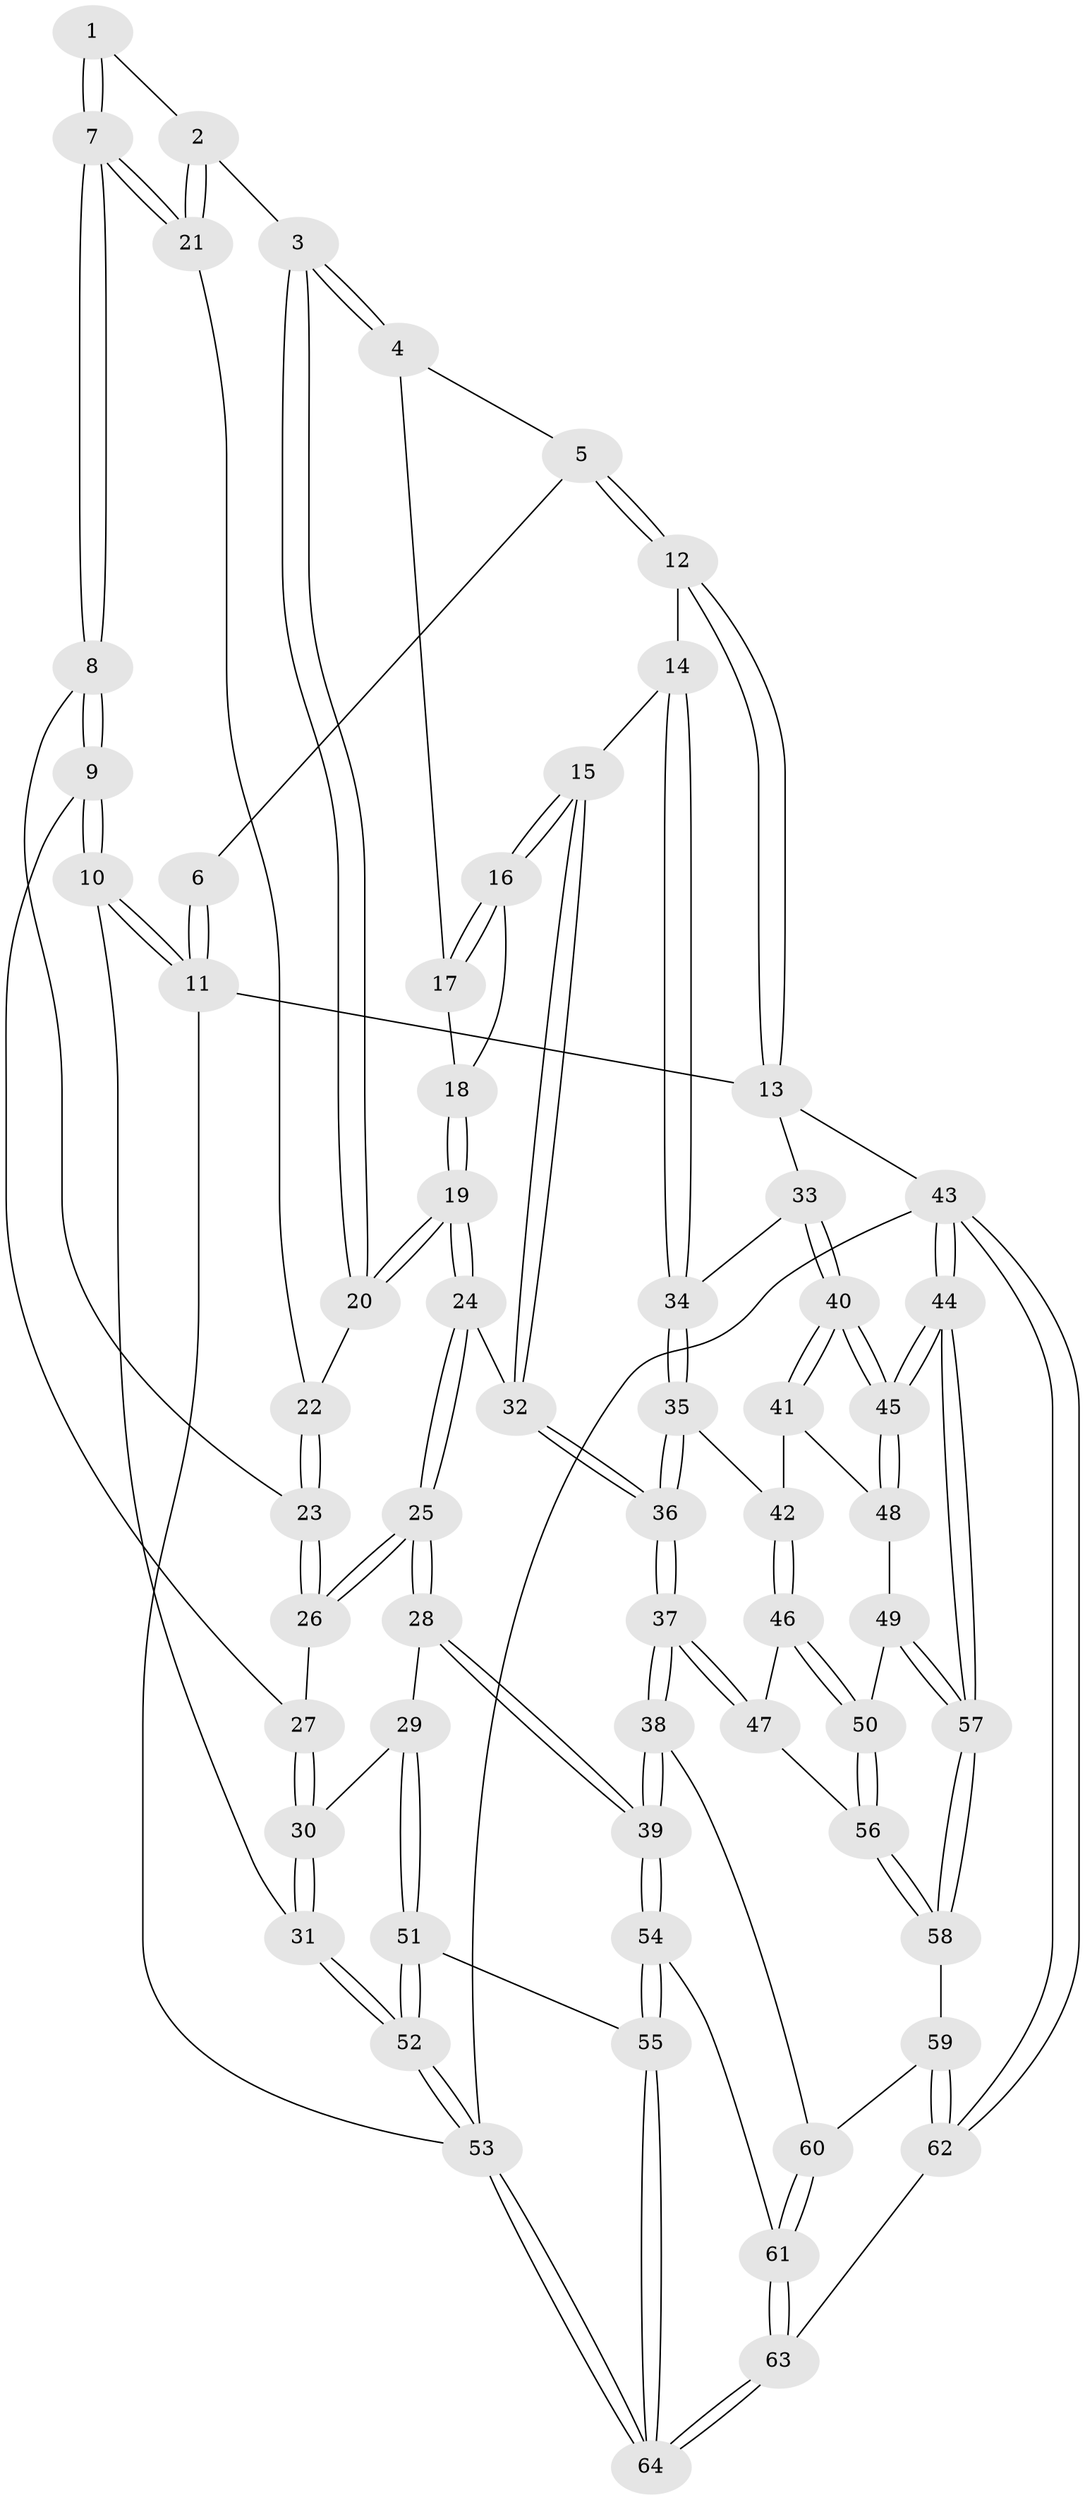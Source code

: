 // coarse degree distribution, {3: 0.4358974358974359, 4: 0.48717948717948717, 5: 0.02564102564102564, 2: 0.05128205128205128}
// Generated by graph-tools (version 1.1) at 2025/38/03/04/25 23:38:32]
// undirected, 64 vertices, 157 edges
graph export_dot {
  node [color=gray90,style=filled];
  1 [pos="+0.13762411443660277+0.06769554028326946"];
  2 [pos="+0.26546879471756957+0.17411173333896532"];
  3 [pos="+0.30708977228507967+0.17442530246718846"];
  4 [pos="+0.47120441258289136+0.07377321036316674"];
  5 [pos="+0.5632929222628391+0"];
  6 [pos="+0.08810395661103604+0"];
  7 [pos="+0+0.2491119767547645"];
  8 [pos="+0+0.24949358415533088"];
  9 [pos="+0+0.27210382604543865"];
  10 [pos="+0+0.3269068005342227"];
  11 [pos="+0+0"];
  12 [pos="+0.843565822342715+0"];
  13 [pos="+1+0"];
  14 [pos="+0.7205134389997264+0.3500471398575879"];
  15 [pos="+0.6428752912306914+0.40682277922540205"];
  16 [pos="+0.6188269168514501+0.37874776830530793"];
  17 [pos="+0.4716356256493205+0.0790730128398475"];
  18 [pos="+0.4688638835465777+0.24774747183795365"];
  19 [pos="+0.38775392728181335+0.4036523816254744"];
  20 [pos="+0.34155805576176174+0.3311135330611428"];
  21 [pos="+0.21392858344789625+0.23647325427334906"];
  22 [pos="+0.20696639404287379+0.3160803048327181"];
  23 [pos="+0.18693490081353775+0.34686044939503535"];
  24 [pos="+0.38796951508697325+0.4051842091607883"];
  25 [pos="+0.25521320327430635+0.5280525154415231"];
  26 [pos="+0.18740579156612952+0.3585800024761601"];
  27 [pos="+0.13677862899511742+0.3753496093521368"];
  28 [pos="+0.23408131416103042+0.5747400827461393"];
  29 [pos="+0.14659852537326276+0.5872785705315549"];
  30 [pos="+0+0.5057034051376944"];
  31 [pos="+0+0.4809967558024427"];
  32 [pos="+0.5984703682460525+0.4681153933466434"];
  33 [pos="+1+0.46277828095668966"];
  34 [pos="+0.9036160915077796+0.47164421571639753"];
  35 [pos="+0.7868157464161205+0.6376848586796691"];
  36 [pos="+0.6088698232064446+0.6343959685329023"];
  37 [pos="+0.5567541224527705+0.7144594198024359"];
  38 [pos="+0.5421624212412005+0.7314852022673664"];
  39 [pos="+0.40169917321395765+0.7550006486762649"];
  40 [pos="+1+0.5356165478890977"];
  41 [pos="+0.8585345711815348+0.6749231384502375"];
  42 [pos="+0.8081882155498583+0.6574852992833365"];
  43 [pos="+1+1"];
  44 [pos="+1+1"];
  45 [pos="+1+0.8775135144113587"];
  46 [pos="+0.81132344776443+0.7462096946588698"];
  47 [pos="+0.761030810457169+0.7850931768566277"];
  48 [pos="+0.8952867823067363+0.7157623954651293"];
  49 [pos="+0.8538797173007608+0.8139860719640772"];
  50 [pos="+0.841346725068914+0.8111327948042771"];
  51 [pos="+0.1041536122554217+0.7253957415272515"];
  52 [pos="+0+0.995641697880843"];
  53 [pos="+0+1"];
  54 [pos="+0.36975872516084757+0.8109647554337985"];
  55 [pos="+0.1995535697484214+0.9998120377655736"];
  56 [pos="+0.7935091223421661+0.8340133085841708"];
  57 [pos="+1+0.9291802707931247"];
  58 [pos="+0.7373941618087543+0.912370479509947"];
  59 [pos="+0.6956908349474108+0.9319943163046217"];
  60 [pos="+0.5477068753294042+0.7414448556730495"];
  61 [pos="+0.5246297189286565+1"];
  62 [pos="+0.6802060126248964+1"];
  63 [pos="+0.5686636810913466+1"];
  64 [pos="+0.05814085900809787+1"];
  1 -- 2;
  1 -- 7;
  1 -- 7;
  2 -- 3;
  2 -- 21;
  2 -- 21;
  3 -- 4;
  3 -- 4;
  3 -- 20;
  3 -- 20;
  4 -- 5;
  4 -- 17;
  5 -- 6;
  5 -- 12;
  5 -- 12;
  6 -- 11;
  6 -- 11;
  7 -- 8;
  7 -- 8;
  7 -- 21;
  7 -- 21;
  8 -- 9;
  8 -- 9;
  8 -- 23;
  9 -- 10;
  9 -- 10;
  9 -- 27;
  10 -- 11;
  10 -- 11;
  10 -- 31;
  11 -- 13;
  11 -- 53;
  12 -- 13;
  12 -- 13;
  12 -- 14;
  13 -- 33;
  13 -- 43;
  14 -- 15;
  14 -- 34;
  14 -- 34;
  15 -- 16;
  15 -- 16;
  15 -- 32;
  15 -- 32;
  16 -- 17;
  16 -- 17;
  16 -- 18;
  17 -- 18;
  18 -- 19;
  18 -- 19;
  19 -- 20;
  19 -- 20;
  19 -- 24;
  19 -- 24;
  20 -- 22;
  21 -- 22;
  22 -- 23;
  22 -- 23;
  23 -- 26;
  23 -- 26;
  24 -- 25;
  24 -- 25;
  24 -- 32;
  25 -- 26;
  25 -- 26;
  25 -- 28;
  25 -- 28;
  26 -- 27;
  27 -- 30;
  27 -- 30;
  28 -- 29;
  28 -- 39;
  28 -- 39;
  29 -- 30;
  29 -- 51;
  29 -- 51;
  30 -- 31;
  30 -- 31;
  31 -- 52;
  31 -- 52;
  32 -- 36;
  32 -- 36;
  33 -- 34;
  33 -- 40;
  33 -- 40;
  34 -- 35;
  34 -- 35;
  35 -- 36;
  35 -- 36;
  35 -- 42;
  36 -- 37;
  36 -- 37;
  37 -- 38;
  37 -- 38;
  37 -- 47;
  37 -- 47;
  38 -- 39;
  38 -- 39;
  38 -- 60;
  39 -- 54;
  39 -- 54;
  40 -- 41;
  40 -- 41;
  40 -- 45;
  40 -- 45;
  41 -- 42;
  41 -- 48;
  42 -- 46;
  42 -- 46;
  43 -- 44;
  43 -- 44;
  43 -- 62;
  43 -- 62;
  43 -- 53;
  44 -- 45;
  44 -- 45;
  44 -- 57;
  44 -- 57;
  45 -- 48;
  45 -- 48;
  46 -- 47;
  46 -- 50;
  46 -- 50;
  47 -- 56;
  48 -- 49;
  49 -- 50;
  49 -- 57;
  49 -- 57;
  50 -- 56;
  50 -- 56;
  51 -- 52;
  51 -- 52;
  51 -- 55;
  52 -- 53;
  52 -- 53;
  53 -- 64;
  53 -- 64;
  54 -- 55;
  54 -- 55;
  54 -- 61;
  55 -- 64;
  55 -- 64;
  56 -- 58;
  56 -- 58;
  57 -- 58;
  57 -- 58;
  58 -- 59;
  59 -- 60;
  59 -- 62;
  59 -- 62;
  60 -- 61;
  60 -- 61;
  61 -- 63;
  61 -- 63;
  62 -- 63;
  63 -- 64;
  63 -- 64;
}
